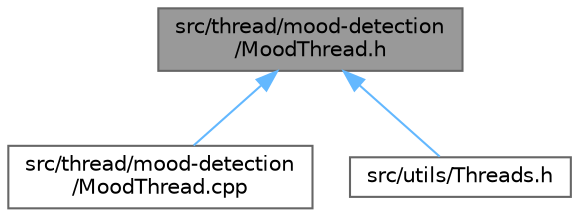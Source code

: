 digraph "src/thread/mood-detection/MoodThread.h"
{
 // LATEX_PDF_SIZE
  bgcolor="transparent";
  edge [fontname=Helvetica,fontsize=10,labelfontname=Helvetica,labelfontsize=10];
  node [fontname=Helvetica,fontsize=10,shape=box,height=0.2,width=0.4];
  Node1 [label="src/thread/mood-detection\l/MoodThread.h",height=0.2,width=0.4,color="gray40", fillcolor="grey60", style="filled", fontcolor="black",tooltip=" "];
  Node1 -> Node2 [dir="back",color="steelblue1",style="solid"];
  Node2 [label="src/thread/mood-detection\l/MoodThread.cpp",height=0.2,width=0.4,color="grey40", fillcolor="white", style="filled",URL="$_mood_thread_8cpp.html",tooltip=" "];
  Node1 -> Node3 [dir="back",color="steelblue1",style="solid"];
  Node3 [label="src/utils/Threads.h",height=0.2,width=0.4,color="grey40", fillcolor="white", style="filled",URL="$_threads_8h.html",tooltip=" "];
}
